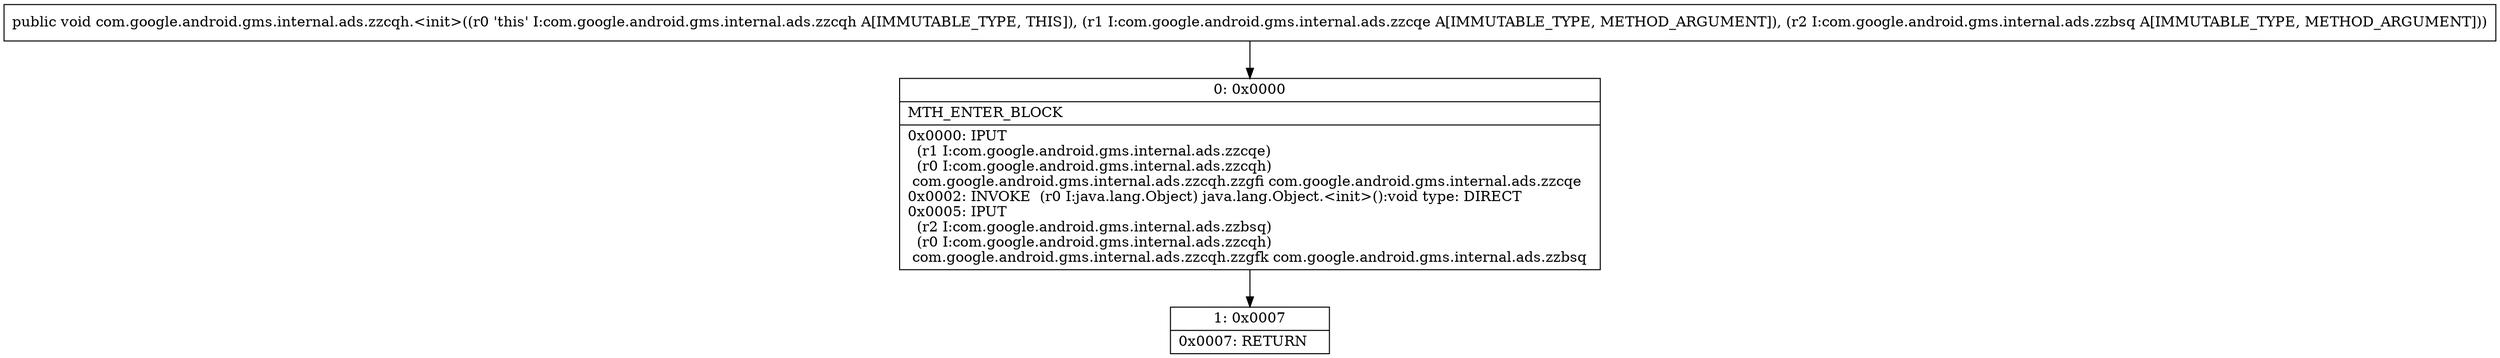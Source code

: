 digraph "CFG forcom.google.android.gms.internal.ads.zzcqh.\<init\>(Lcom\/google\/android\/gms\/internal\/ads\/zzcqe;Lcom\/google\/android\/gms\/internal\/ads\/zzbsq;)V" {
Node_0 [shape=record,label="{0\:\ 0x0000|MTH_ENTER_BLOCK\l|0x0000: IPUT  \l  (r1 I:com.google.android.gms.internal.ads.zzcqe)\l  (r0 I:com.google.android.gms.internal.ads.zzcqh)\l com.google.android.gms.internal.ads.zzcqh.zzgfi com.google.android.gms.internal.ads.zzcqe \l0x0002: INVOKE  (r0 I:java.lang.Object) java.lang.Object.\<init\>():void type: DIRECT \l0x0005: IPUT  \l  (r2 I:com.google.android.gms.internal.ads.zzbsq)\l  (r0 I:com.google.android.gms.internal.ads.zzcqh)\l com.google.android.gms.internal.ads.zzcqh.zzgfk com.google.android.gms.internal.ads.zzbsq \l}"];
Node_1 [shape=record,label="{1\:\ 0x0007|0x0007: RETURN   \l}"];
MethodNode[shape=record,label="{public void com.google.android.gms.internal.ads.zzcqh.\<init\>((r0 'this' I:com.google.android.gms.internal.ads.zzcqh A[IMMUTABLE_TYPE, THIS]), (r1 I:com.google.android.gms.internal.ads.zzcqe A[IMMUTABLE_TYPE, METHOD_ARGUMENT]), (r2 I:com.google.android.gms.internal.ads.zzbsq A[IMMUTABLE_TYPE, METHOD_ARGUMENT])) }"];
MethodNode -> Node_0;
Node_0 -> Node_1;
}


